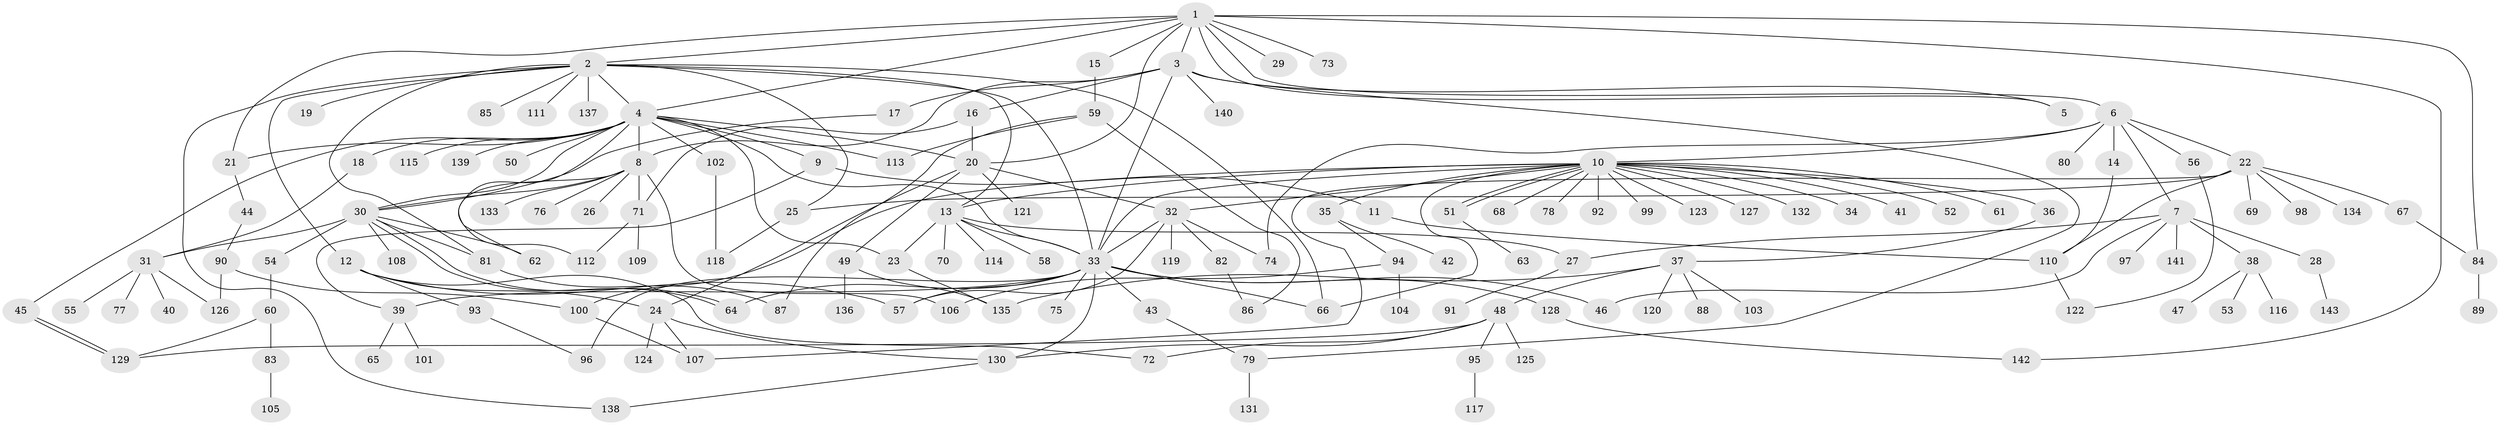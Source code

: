 // Generated by graph-tools (version 1.1) at 2025/25/03/09/25 03:25:56]
// undirected, 143 vertices, 201 edges
graph export_dot {
graph [start="1"]
  node [color=gray90,style=filled];
  1;
  2;
  3;
  4;
  5;
  6;
  7;
  8;
  9;
  10;
  11;
  12;
  13;
  14;
  15;
  16;
  17;
  18;
  19;
  20;
  21;
  22;
  23;
  24;
  25;
  26;
  27;
  28;
  29;
  30;
  31;
  32;
  33;
  34;
  35;
  36;
  37;
  38;
  39;
  40;
  41;
  42;
  43;
  44;
  45;
  46;
  47;
  48;
  49;
  50;
  51;
  52;
  53;
  54;
  55;
  56;
  57;
  58;
  59;
  60;
  61;
  62;
  63;
  64;
  65;
  66;
  67;
  68;
  69;
  70;
  71;
  72;
  73;
  74;
  75;
  76;
  77;
  78;
  79;
  80;
  81;
  82;
  83;
  84;
  85;
  86;
  87;
  88;
  89;
  90;
  91;
  92;
  93;
  94;
  95;
  96;
  97;
  98;
  99;
  100;
  101;
  102;
  103;
  104;
  105;
  106;
  107;
  108;
  109;
  110;
  111;
  112;
  113;
  114;
  115;
  116;
  117;
  118;
  119;
  120;
  121;
  122;
  123;
  124;
  125;
  126;
  127;
  128;
  129;
  130;
  131;
  132;
  133;
  134;
  135;
  136;
  137;
  138;
  139;
  140;
  141;
  142;
  143;
  1 -- 2;
  1 -- 3;
  1 -- 4;
  1 -- 5;
  1 -- 6;
  1 -- 15;
  1 -- 20;
  1 -- 21;
  1 -- 29;
  1 -- 73;
  1 -- 84;
  1 -- 142;
  2 -- 4;
  2 -- 12;
  2 -- 13;
  2 -- 19;
  2 -- 25;
  2 -- 33;
  2 -- 66;
  2 -- 81;
  2 -- 85;
  2 -- 111;
  2 -- 137;
  2 -- 138;
  3 -- 5;
  3 -- 8;
  3 -- 16;
  3 -- 17;
  3 -- 33;
  3 -- 79;
  3 -- 140;
  4 -- 8;
  4 -- 9;
  4 -- 18;
  4 -- 20;
  4 -- 21;
  4 -- 23;
  4 -- 30;
  4 -- 33;
  4 -- 45;
  4 -- 50;
  4 -- 102;
  4 -- 112;
  4 -- 113;
  4 -- 115;
  4 -- 139;
  6 -- 7;
  6 -- 10;
  6 -- 14;
  6 -- 22;
  6 -- 56;
  6 -- 74;
  6 -- 80;
  7 -- 27;
  7 -- 28;
  7 -- 38;
  7 -- 46;
  7 -- 97;
  7 -- 141;
  8 -- 26;
  8 -- 30;
  8 -- 62;
  8 -- 71;
  8 -- 76;
  8 -- 106;
  8 -- 133;
  9 -- 11;
  9 -- 39;
  10 -- 13;
  10 -- 32;
  10 -- 33;
  10 -- 34;
  10 -- 35;
  10 -- 36;
  10 -- 41;
  10 -- 51;
  10 -- 51;
  10 -- 52;
  10 -- 61;
  10 -- 66;
  10 -- 68;
  10 -- 78;
  10 -- 92;
  10 -- 99;
  10 -- 100;
  10 -- 123;
  10 -- 127;
  10 -- 132;
  11 -- 110;
  12 -- 24;
  12 -- 57;
  12 -- 72;
  12 -- 93;
  13 -- 23;
  13 -- 27;
  13 -- 33;
  13 -- 58;
  13 -- 70;
  13 -- 114;
  14 -- 110;
  15 -- 59;
  16 -- 20;
  16 -- 71;
  17 -- 30;
  18 -- 31;
  20 -- 24;
  20 -- 32;
  20 -- 49;
  20 -- 121;
  21 -- 44;
  22 -- 25;
  22 -- 67;
  22 -- 69;
  22 -- 98;
  22 -- 107;
  22 -- 110;
  22 -- 134;
  23 -- 135;
  24 -- 107;
  24 -- 124;
  24 -- 130;
  25 -- 118;
  27 -- 91;
  28 -- 143;
  30 -- 31;
  30 -- 54;
  30 -- 62;
  30 -- 64;
  30 -- 64;
  30 -- 81;
  30 -- 108;
  31 -- 40;
  31 -- 55;
  31 -- 77;
  31 -- 126;
  32 -- 33;
  32 -- 57;
  32 -- 74;
  32 -- 82;
  32 -- 119;
  33 -- 39;
  33 -- 43;
  33 -- 46;
  33 -- 57;
  33 -- 64;
  33 -- 66;
  33 -- 75;
  33 -- 96;
  33 -- 128;
  33 -- 130;
  35 -- 42;
  35 -- 94;
  36 -- 37;
  37 -- 48;
  37 -- 88;
  37 -- 103;
  37 -- 120;
  37 -- 135;
  38 -- 47;
  38 -- 53;
  38 -- 116;
  39 -- 65;
  39 -- 101;
  43 -- 79;
  44 -- 90;
  45 -- 129;
  45 -- 129;
  48 -- 72;
  48 -- 95;
  48 -- 125;
  48 -- 129;
  48 -- 130;
  49 -- 135;
  49 -- 136;
  51 -- 63;
  54 -- 60;
  56 -- 122;
  59 -- 86;
  59 -- 87;
  59 -- 113;
  60 -- 83;
  60 -- 129;
  67 -- 84;
  71 -- 109;
  71 -- 112;
  79 -- 131;
  81 -- 87;
  82 -- 86;
  83 -- 105;
  84 -- 89;
  90 -- 100;
  90 -- 126;
  93 -- 96;
  94 -- 104;
  94 -- 106;
  95 -- 117;
  100 -- 107;
  102 -- 118;
  110 -- 122;
  128 -- 142;
  130 -- 138;
}
